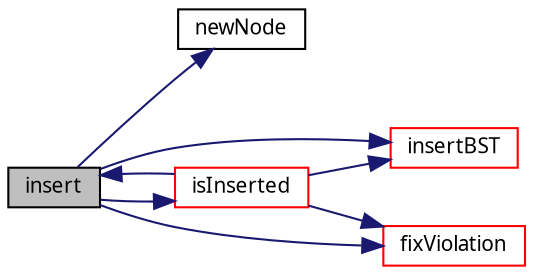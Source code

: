 digraph "insert"
{
  edge [fontname="Verdana",fontsize="10",labelfontname="Verdana",labelfontsize="10"];
  node [fontname="Verdana",fontsize="10",shape=record];
  rankdir="LR";
  Node1 [label="insert",height=0.2,width=0.4,color="black", fillcolor="grey75", style="filled", fontcolor="black"];
  Node1 -> Node2 [color="midnightblue",fontsize="10",style="solid",fontname="Verdana"];
  Node2 [label="newNode",height=0.2,width=0.4,color="black", fillcolor="white", style="filled",URL="$node_8h.html#ae6300c950be27914e8ae7361cc247a76",tooltip="Constructs a new instance of a node. "];
  Node1 -> Node3 [color="midnightblue",fontsize="10",style="solid",fontname="Verdana"];
  Node3 [label="insertBST",height=0.2,width=0.4,color="red", fillcolor="white", style="filled",URL="$rbtree_8h.html#a99af44e3e14587394b24a1b545d7da0d",tooltip="Inserts as if into a BST tree. "];
  Node1 -> Node4 [color="midnightblue",fontsize="10",style="solid",fontname="Verdana"];
  Node4 [label="isInserted",height=0.2,width=0.4,color="red", fillcolor="white", style="filled",URL="$rbtree_8h.html#a14654e798cb2d899c43e71233a574017",tooltip="Checks if a node was inserted into a RBTree. "];
  Node4 -> Node3 [color="midnightblue",fontsize="10",style="solid",fontname="Verdana"];
  Node4 -> Node1 [color="midnightblue",fontsize="10",style="solid",fontname="Verdana"];
  Node4 -> Node5 [color="midnightblue",fontsize="10",style="solid",fontname="Verdana"];
  Node5 [label="fixViolation",height=0.2,width=0.4,color="red", fillcolor="white", style="filled",URL="$rbtree_8h.html#a818edf049469623dfa9032500389d38e",tooltip="Fixes the violation after inserting a node. "];
  Node1 -> Node5 [color="midnightblue",fontsize="10",style="solid",fontname="Verdana"];
}
